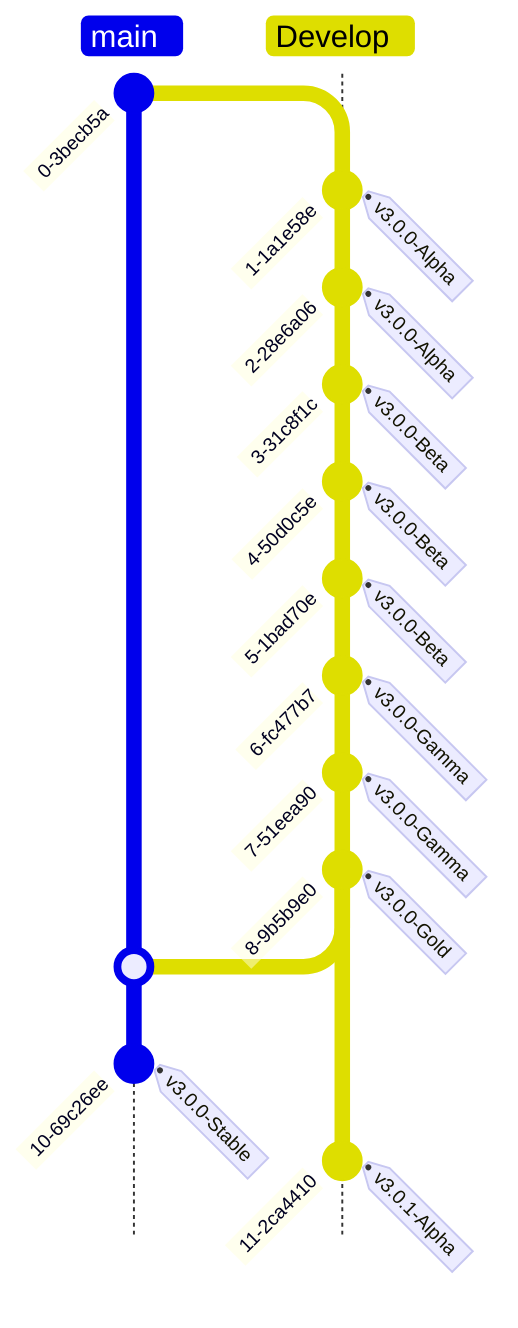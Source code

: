 gitGraph TB:
    commit
    branch Develop
    checkout Develop
    commit tag:"v3.0.0-Alpha"
    commit tag:"v3.0.0-Alpha"
    commit tag:"v3.0.0-Beta"
    commit tag:"v3.0.0-Beta"
    commit tag:"v3.0.0-Beta"
    commit tag:"v3.0.0-Gamma"
    commit tag:"v3.0.0-Gamma"
    commit tag:"v3.0.0-Gold"
    checkout main
    merge Develop
    commit tag:"v3.0.0-Stable"
    checkout Develop
    commit tag:"v3.0.1-Alpha"